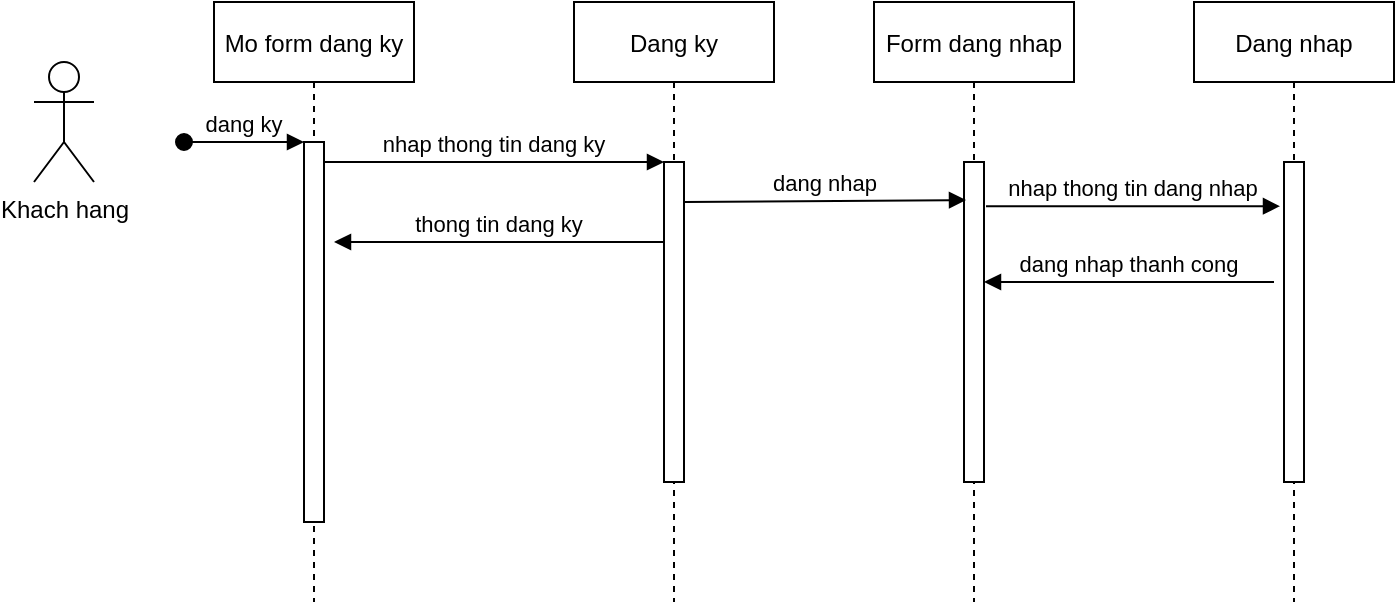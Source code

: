 <mxfile version="17.4.5" type="device"><diagram id="kgpKYQtTHZ0yAKxKKP6v" name="Page-1"><mxGraphModel dx="1662" dy="754" grid="1" gridSize="10" guides="1" tooltips="1" connect="1" arrows="1" fold="1" page="1" pageScale="1" pageWidth="850" pageHeight="1100" math="0" shadow="0"><root><mxCell id="0"/><mxCell id="1" parent="0"/><mxCell id="3nuBFxr9cyL0pnOWT2aG-1" value="Mo form dang ky" style="shape=umlLifeline;perimeter=lifelinePerimeter;container=1;collapsible=0;recursiveResize=0;rounded=0;shadow=0;strokeWidth=1;" parent="1" vertex="1"><mxGeometry x="120" y="80" width="100" height="300" as="geometry"/></mxCell><mxCell id="3nuBFxr9cyL0pnOWT2aG-2" value="" style="points=[];perimeter=orthogonalPerimeter;rounded=0;shadow=0;strokeWidth=1;" parent="3nuBFxr9cyL0pnOWT2aG-1" vertex="1"><mxGeometry x="45" y="70" width="10" height="190" as="geometry"/></mxCell><mxCell id="3nuBFxr9cyL0pnOWT2aG-3" value="dang ky" style="verticalAlign=bottom;startArrow=oval;endArrow=block;startSize=8;shadow=0;strokeWidth=1;" parent="3nuBFxr9cyL0pnOWT2aG-1" target="3nuBFxr9cyL0pnOWT2aG-2" edge="1"><mxGeometry relative="1" as="geometry"><mxPoint x="-15" y="70" as="sourcePoint"/></mxGeometry></mxCell><mxCell id="3nuBFxr9cyL0pnOWT2aG-5" value="Dang ky" style="shape=umlLifeline;perimeter=lifelinePerimeter;container=1;collapsible=0;recursiveResize=0;rounded=0;shadow=0;strokeWidth=1;" parent="1" vertex="1"><mxGeometry x="300" y="80" width="100" height="300" as="geometry"/></mxCell><mxCell id="3nuBFxr9cyL0pnOWT2aG-6" value="" style="points=[];perimeter=orthogonalPerimeter;rounded=0;shadow=0;strokeWidth=1;" parent="3nuBFxr9cyL0pnOWT2aG-5" vertex="1"><mxGeometry x="45" y="80" width="10" height="160" as="geometry"/></mxCell><mxCell id="3nuBFxr9cyL0pnOWT2aG-8" value="nhap thong tin dang ky" style="verticalAlign=bottom;endArrow=block;entryX=0;entryY=0;shadow=0;strokeWidth=1;" parent="1" source="3nuBFxr9cyL0pnOWT2aG-2" target="3nuBFxr9cyL0pnOWT2aG-6" edge="1"><mxGeometry relative="1" as="geometry"><mxPoint x="275" y="160" as="sourcePoint"/></mxGeometry></mxCell><mxCell id="3nuBFxr9cyL0pnOWT2aG-9" value="thong tin dang ky" style="verticalAlign=bottom;endArrow=block;entryX=1;entryY=0;shadow=0;strokeWidth=1;" parent="1" source="3nuBFxr9cyL0pnOWT2aG-6" edge="1"><mxGeometry relative="1" as="geometry"><mxPoint x="240" y="200" as="sourcePoint"/><mxPoint x="180" y="200" as="targetPoint"/></mxGeometry></mxCell><mxCell id="OwIikR2GuONSUnW8m4-g-1" value="Khach hang" style="shape=umlActor;verticalLabelPosition=bottom;verticalAlign=top;html=1;outlineConnect=0;" vertex="1" parent="1"><mxGeometry x="30" y="110" width="30" height="60" as="geometry"/></mxCell><mxCell id="OwIikR2GuONSUnW8m4-g-2" value="Form dang nhap" style="shape=umlLifeline;perimeter=lifelinePerimeter;container=1;collapsible=0;recursiveResize=0;rounded=0;shadow=0;strokeWidth=1;" vertex="1" parent="1"><mxGeometry x="450" y="80" width="100" height="300" as="geometry"/></mxCell><mxCell id="OwIikR2GuONSUnW8m4-g-3" value="" style="points=[];perimeter=orthogonalPerimeter;rounded=0;shadow=0;strokeWidth=1;" vertex="1" parent="OwIikR2GuONSUnW8m4-g-2"><mxGeometry x="45" y="80" width="10" height="160" as="geometry"/></mxCell><mxCell id="OwIikR2GuONSUnW8m4-g-6" value="dang nhap" style="verticalAlign=bottom;endArrow=block;shadow=0;strokeWidth=1;entryX=0.1;entryY=0.119;entryDx=0;entryDy=0;entryPerimeter=0;" edge="1" parent="OwIikR2GuONSUnW8m4-g-2" target="OwIikR2GuONSUnW8m4-g-3"><mxGeometry relative="1" as="geometry"><mxPoint x="-95" y="100.0" as="sourcePoint"/><mxPoint x="40" y="100" as="targetPoint"/></mxGeometry></mxCell><mxCell id="OwIikR2GuONSUnW8m4-g-4" value="Dang nhap" style="shape=umlLifeline;perimeter=lifelinePerimeter;container=1;collapsible=0;recursiveResize=0;rounded=0;shadow=0;strokeWidth=1;" vertex="1" parent="1"><mxGeometry x="610" y="80" width="100" height="300" as="geometry"/></mxCell><mxCell id="OwIikR2GuONSUnW8m4-g-5" value="" style="points=[];perimeter=orthogonalPerimeter;rounded=0;shadow=0;strokeWidth=1;" vertex="1" parent="OwIikR2GuONSUnW8m4-g-4"><mxGeometry x="45" y="80" width="10" height="160" as="geometry"/></mxCell><mxCell id="OwIikR2GuONSUnW8m4-g-8" value="dang nhap thanh cong" style="verticalAlign=bottom;endArrow=block;entryX=1;entryY=0;shadow=0;strokeWidth=1;" edge="1" parent="OwIikR2GuONSUnW8m4-g-4"><mxGeometry relative="1" as="geometry"><mxPoint x="40" y="140" as="sourcePoint"/><mxPoint x="-105" y="140" as="targetPoint"/></mxGeometry></mxCell><mxCell id="OwIikR2GuONSUnW8m4-g-7" value="nhap thong tin dang nhap" style="verticalAlign=bottom;endArrow=block;shadow=0;strokeWidth=1;exitX=1.1;exitY=0.138;exitDx=0;exitDy=0;exitPerimeter=0;entryX=-0.2;entryY=0.138;entryDx=0;entryDy=0;entryPerimeter=0;" edge="1" parent="1" source="OwIikR2GuONSUnW8m4-g-3" target="OwIikR2GuONSUnW8m4-g-5"><mxGeometry relative="1" as="geometry"><mxPoint x="510" y="180" as="sourcePoint"/><mxPoint x="650" y="180" as="targetPoint"/></mxGeometry></mxCell></root></mxGraphModel></diagram></mxfile>